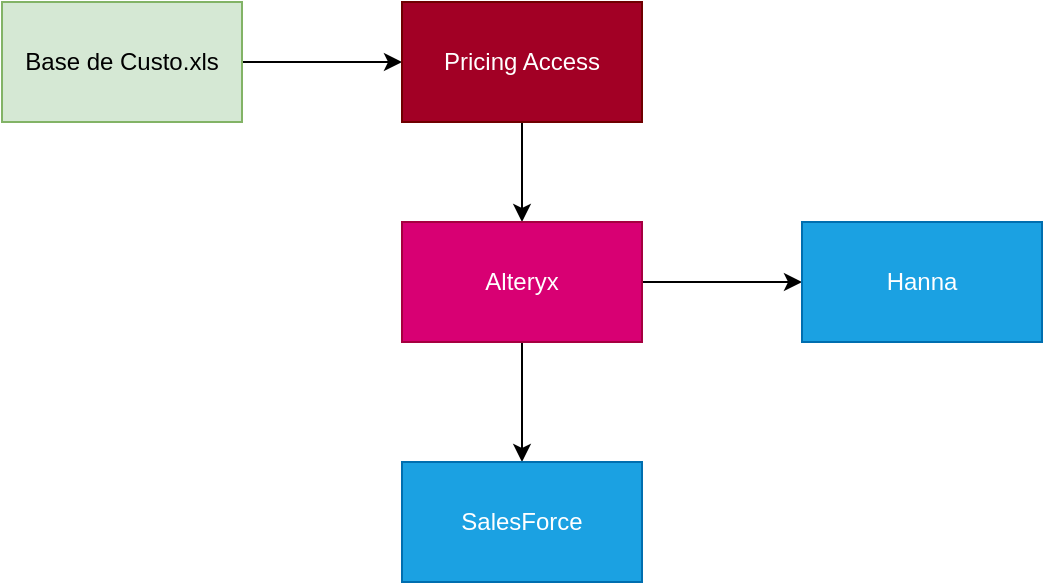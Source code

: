 <mxfile version="13.6.6" type="github"><diagram id="zbLjxpiKpusnYssAV15G" name="Page-1"><mxGraphModel dx="782" dy="469" grid="1" gridSize="10" guides="1" tooltips="1" connect="1" arrows="1" fold="1" page="1" pageScale="1" pageWidth="850" pageHeight="1100" math="0" shadow="0"><root><mxCell id="0"/><mxCell id="1" parent="0"/><mxCell id="pXf1ey_E75TmBeWpRObH-3" value="" style="edgeStyle=orthogonalEdgeStyle;rounded=0;orthogonalLoop=1;jettySize=auto;html=1;" edge="1" parent="1" source="pXf1ey_E75TmBeWpRObH-1" target="pXf1ey_E75TmBeWpRObH-2"><mxGeometry relative="1" as="geometry"/></mxCell><mxCell id="pXf1ey_E75TmBeWpRObH-1" value="Base de Custo.xls" style="rounded=0;whiteSpace=wrap;html=1;fillColor=#d5e8d4;strokeColor=#82b366;" vertex="1" parent="1"><mxGeometry x="100" y="130" width="120" height="60" as="geometry"/></mxCell><mxCell id="pXf1ey_E75TmBeWpRObH-5" value="" style="edgeStyle=orthogonalEdgeStyle;rounded=0;orthogonalLoop=1;jettySize=auto;html=1;" edge="1" parent="1" source="pXf1ey_E75TmBeWpRObH-2" target="pXf1ey_E75TmBeWpRObH-4"><mxGeometry relative="1" as="geometry"/></mxCell><mxCell id="pXf1ey_E75TmBeWpRObH-2" value="Pricing Access" style="rounded=0;whiteSpace=wrap;html=1;fillColor=#a20025;strokeColor=#6F0000;fontColor=#ffffff;" vertex="1" parent="1"><mxGeometry x="300" y="130" width="120" height="60" as="geometry"/></mxCell><mxCell id="pXf1ey_E75TmBeWpRObH-7" value="" style="edgeStyle=orthogonalEdgeStyle;rounded=0;orthogonalLoop=1;jettySize=auto;html=1;" edge="1" parent="1" source="pXf1ey_E75TmBeWpRObH-4" target="pXf1ey_E75TmBeWpRObH-6"><mxGeometry relative="1" as="geometry"/></mxCell><mxCell id="pXf1ey_E75TmBeWpRObH-9" value="" style="edgeStyle=orthogonalEdgeStyle;rounded=0;orthogonalLoop=1;jettySize=auto;html=1;" edge="1" parent="1" source="pXf1ey_E75TmBeWpRObH-4" target="pXf1ey_E75TmBeWpRObH-8"><mxGeometry relative="1" as="geometry"/></mxCell><mxCell id="pXf1ey_E75TmBeWpRObH-4" value="Alteryx" style="whiteSpace=wrap;html=1;rounded=0;fillColor=#d80073;strokeColor=#A50040;fontColor=#ffffff;" vertex="1" parent="1"><mxGeometry x="300" y="240" width="120" height="60" as="geometry"/></mxCell><mxCell id="pXf1ey_E75TmBeWpRObH-6" value="Hanna" style="whiteSpace=wrap;html=1;rounded=0;fillColor=#1ba1e2;strokeColor=#006EAF;fontColor=#ffffff;" vertex="1" parent="1"><mxGeometry x="500" y="240" width="120" height="60" as="geometry"/></mxCell><mxCell id="pXf1ey_E75TmBeWpRObH-8" value="SalesForce" style="whiteSpace=wrap;html=1;rounded=0;fillColor=#1ba1e2;strokeColor=#006EAF;fontColor=#ffffff;" vertex="1" parent="1"><mxGeometry x="300" y="360" width="120" height="60" as="geometry"/></mxCell></root></mxGraphModel></diagram></mxfile>